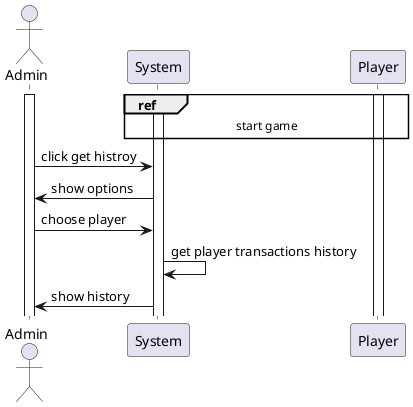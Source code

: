 @startuml "see transaction history of one player"

actor Admin

Activate Admin
Activate System

ref over Player, System : start game
activate Player

Admin -> System : click get histroy
System -> Admin : show options
Admin -> System : choose player
System -> System : get player transactions history
System -> Admin : show history

@enduml
